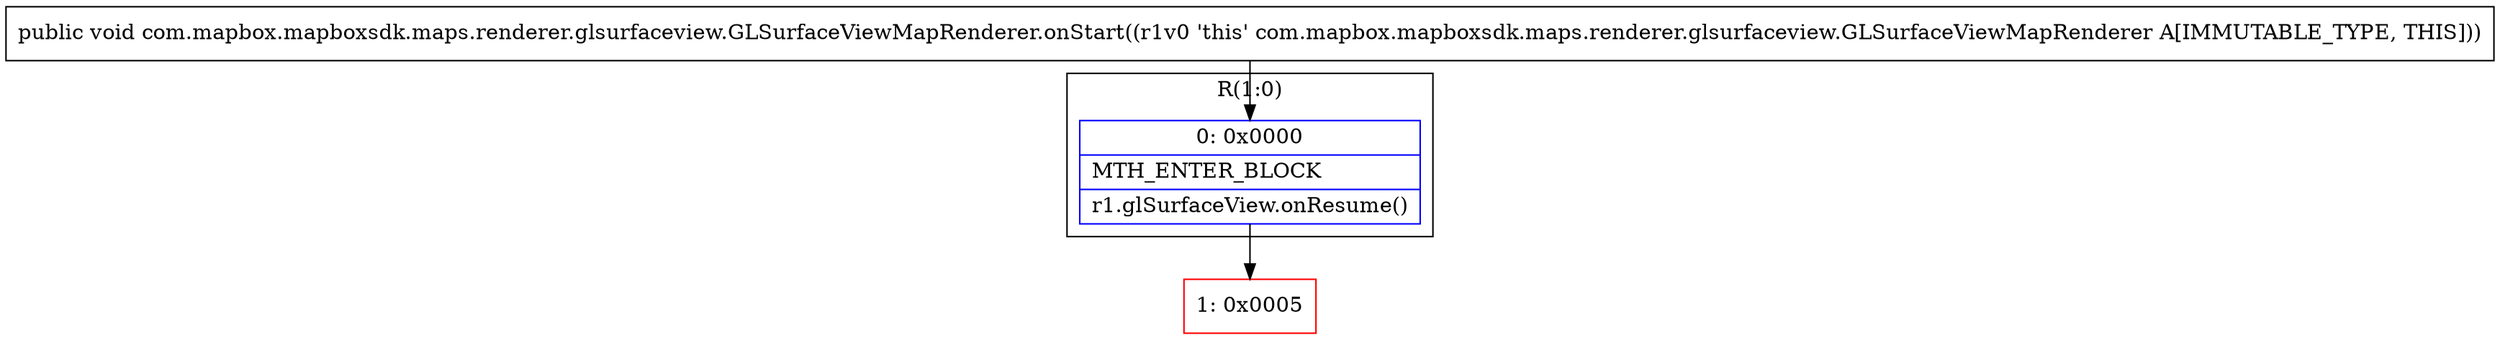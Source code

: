 digraph "CFG forcom.mapbox.mapboxsdk.maps.renderer.glsurfaceview.GLSurfaceViewMapRenderer.onStart()V" {
subgraph cluster_Region_406322410 {
label = "R(1:0)";
node [shape=record,color=blue];
Node_0 [shape=record,label="{0\:\ 0x0000|MTH_ENTER_BLOCK\l|r1.glSurfaceView.onResume()\l}"];
}
Node_1 [shape=record,color=red,label="{1\:\ 0x0005}"];
MethodNode[shape=record,label="{public void com.mapbox.mapboxsdk.maps.renderer.glsurfaceview.GLSurfaceViewMapRenderer.onStart((r1v0 'this' com.mapbox.mapboxsdk.maps.renderer.glsurfaceview.GLSurfaceViewMapRenderer A[IMMUTABLE_TYPE, THIS])) }"];
MethodNode -> Node_0;
Node_0 -> Node_1;
}

